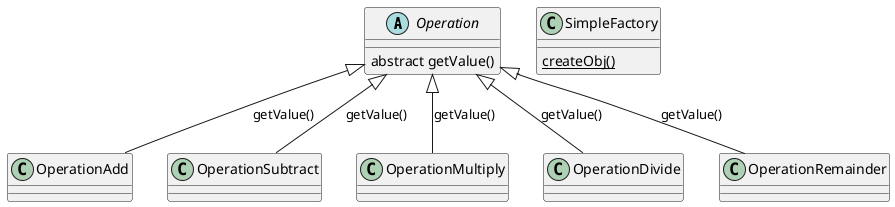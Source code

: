 @startuml
abstract class Operation

Operation : abstract getValue()

Operation <|-- OperationAdd : getValue()
Operation <|-- OperationSubtract : getValue()
Operation <|-- OperationMultiply : getValue()
Operation <|-- OperationDivide : getValue()
Operation <|-- OperationRemainder : getValue()

class SimpleFactory {
    {static} createObj()
}
@enduml